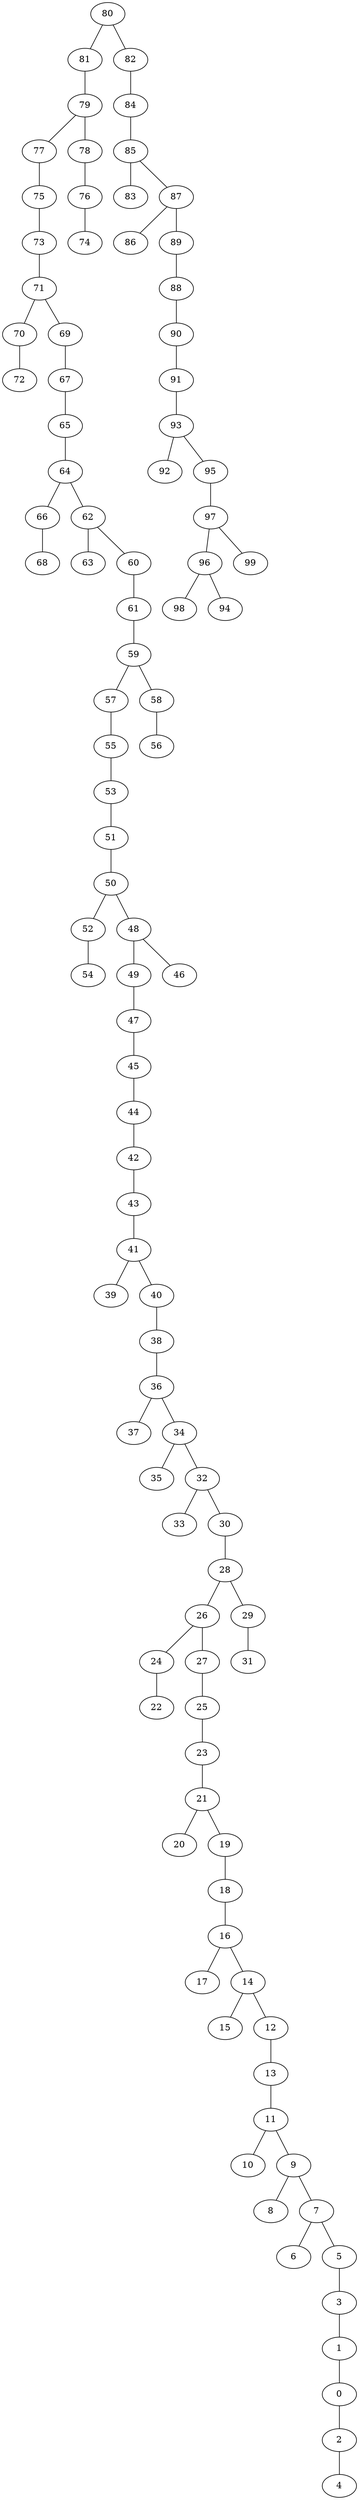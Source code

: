 graph grafoMalla_2_50_Prim  {
80;
81;
79;
77;
78;
76;
74;
82;
84;
75;
73;
71;
70;
72;
85;
83;
87;
86;
89;
88;
90;
91;
93;
92;
69;
67;
65;
64;
66;
68;
62;
63;
60;
61;
59;
57;
55;
53;
58;
56;
51;
50;
52;
54;
48;
49;
46;
47;
45;
44;
42;
43;
41;
39;
40;
38;
36;
37;
34;
35;
32;
33;
30;
28;
26;
29;
31;
24;
27;
25;
23;
21;
20;
22;
19;
18;
16;
17;
14;
15;
12;
13;
11;
10;
9;
8;
7;
6;
5;
3;
1;
0;
2;
4;
95;
97;
96;
98;
99;
94;
80 -- 81;
81 -- 79;
79 -- 77;
79 -- 78;
78 -- 76;
76 -- 74;
80 -- 82;
82 -- 84;
77 -- 75;
75 -- 73;
73 -- 71;
71 -- 70;
70 -- 72;
84 -- 85;
85 -- 83;
85 -- 87;
87 -- 86;
87 -- 89;
89 -- 88;
88 -- 90;
90 -- 91;
91 -- 93;
93 -- 92;
71 -- 69;
69 -- 67;
67 -- 65;
65 -- 64;
64 -- 66;
66 -- 68;
64 -- 62;
62 -- 63;
62 -- 60;
60 -- 61;
61 -- 59;
59 -- 57;
57 -- 55;
55 -- 53;
59 -- 58;
58 -- 56;
53 -- 51;
51 -- 50;
50 -- 52;
52 -- 54;
50 -- 48;
48 -- 49;
48 -- 46;
49 -- 47;
47 -- 45;
45 -- 44;
44 -- 42;
42 -- 43;
43 -- 41;
41 -- 39;
41 -- 40;
40 -- 38;
38 -- 36;
36 -- 37;
36 -- 34;
34 -- 35;
34 -- 32;
32 -- 33;
32 -- 30;
30 -- 28;
28 -- 26;
28 -- 29;
29 -- 31;
26 -- 24;
26 -- 27;
27 -- 25;
25 -- 23;
23 -- 21;
21 -- 20;
24 -- 22;
21 -- 19;
19 -- 18;
18 -- 16;
16 -- 17;
16 -- 14;
14 -- 15;
14 -- 12;
12 -- 13;
13 -- 11;
11 -- 10;
11 -- 9;
9 -- 8;
9 -- 7;
7 -- 6;
7 -- 5;
5 -- 3;
3 -- 1;
1 -- 0;
0 -- 2;
2 -- 4;
93 -- 95;
95 -- 97;
97 -- 96;
96 -- 98;
97 -- 99;
96 -- 94;
}